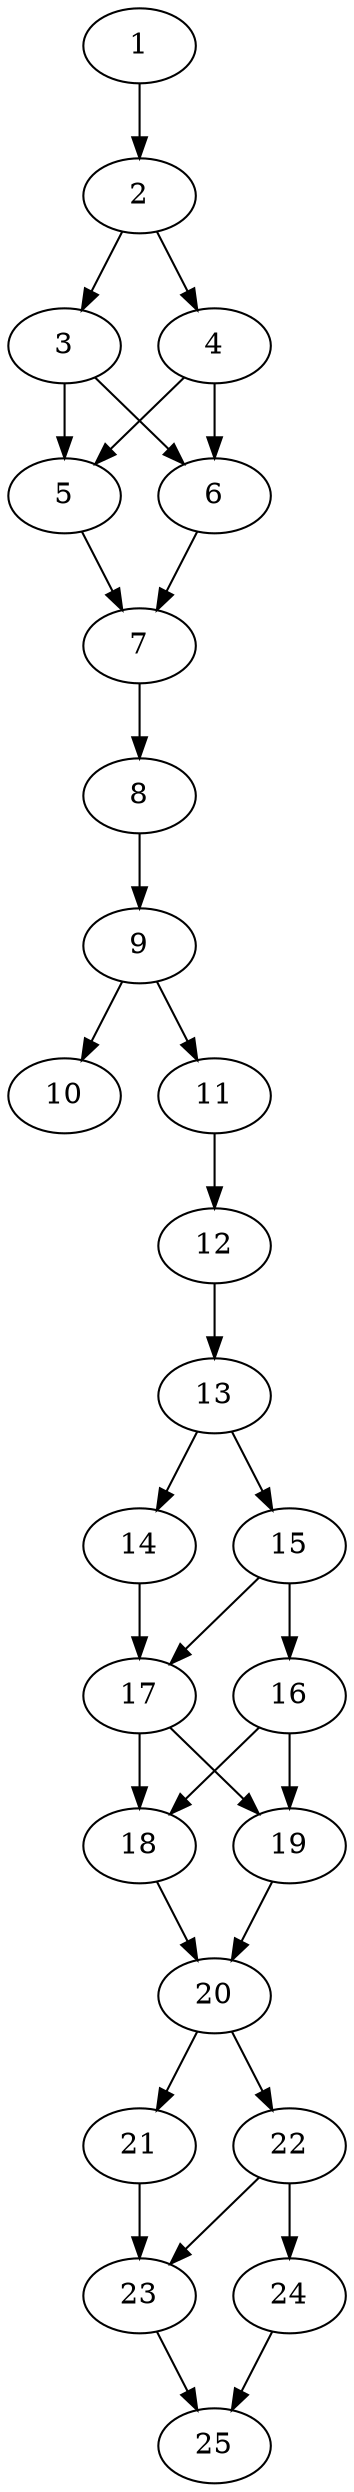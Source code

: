 // DAG automatically generated by daggen at Thu Oct  3 14:00:40 2019
// ./daggen --dot -n 25 --ccr 0.4 --fat 0.3 --regular 0.7 --density 0.9 --mindata 5242880 --maxdata 52428800 
digraph G {
  1 [size="85644800", alpha="0.02", expect_size="34257920"] 
  1 -> 2 [size ="34257920"]
  2 [size="39744000", alpha="0.17", expect_size="15897600"] 
  2 -> 3 [size ="15897600"]
  2 -> 4 [size ="15897600"]
  3 [size="108776960", alpha="0.04", expect_size="43510784"] 
  3 -> 5 [size ="43510784"]
  3 -> 6 [size ="43510784"]
  4 [size="128957440", alpha="0.19", expect_size="51582976"] 
  4 -> 5 [size ="51582976"]
  4 -> 6 [size ="51582976"]
  5 [size="70927360", alpha="0.07", expect_size="28370944"] 
  5 -> 7 [size ="28370944"]
  6 [size="128112640", alpha="0.20", expect_size="51245056"] 
  6 -> 7 [size ="51245056"]
  7 [size="19635200", alpha="0.03", expect_size="7854080"] 
  7 -> 8 [size ="7854080"]
  8 [size="13340160", alpha="0.10", expect_size="5336064"] 
  8 -> 9 [size ="5336064"]
  9 [size="95997440", alpha="0.01", expect_size="38398976"] 
  9 -> 10 [size ="38398976"]
  9 -> 11 [size ="38398976"]
  10 [size="106772480", alpha="0.19", expect_size="42708992"] 
  11 [size="25912320", alpha="0.10", expect_size="10364928"] 
  11 -> 12 [size ="10364928"]
  12 [size="35793920", alpha="0.20", expect_size="14317568"] 
  12 -> 13 [size ="14317568"]
  13 [size="15769600", alpha="0.12", expect_size="6307840"] 
  13 -> 14 [size ="6307840"]
  13 -> 15 [size ="6307840"]
  14 [size="41256960", alpha="0.12", expect_size="16502784"] 
  14 -> 17 [size ="16502784"]
  15 [size="34734080", alpha="0.09", expect_size="13893632"] 
  15 -> 16 [size ="13893632"]
  15 -> 17 [size ="13893632"]
  16 [size="74176000", alpha="0.02", expect_size="29670400"] 
  16 -> 18 [size ="29670400"]
  16 -> 19 [size ="29670400"]
  17 [size="72409600", alpha="0.03", expect_size="28963840"] 
  17 -> 18 [size ="28963840"]
  17 -> 19 [size ="28963840"]
  18 [size="90099200", alpha="0.07", expect_size="36039680"] 
  18 -> 20 [size ="36039680"]
  19 [size="31296000", alpha="0.08", expect_size="12518400"] 
  19 -> 20 [size ="12518400"]
  20 [size="35217920", alpha="0.00", expect_size="14087168"] 
  20 -> 21 [size ="14087168"]
  20 -> 22 [size ="14087168"]
  21 [size="27246080", alpha="0.05", expect_size="10898432"] 
  21 -> 23 [size ="10898432"]
  22 [size="86341120", alpha="0.14", expect_size="34536448"] 
  22 -> 23 [size ="34536448"]
  22 -> 24 [size ="34536448"]
  23 [size="84121600", alpha="0.19", expect_size="33648640"] 
  23 -> 25 [size ="33648640"]
  24 [size="38215680", alpha="0.04", expect_size="15286272"] 
  24 -> 25 [size ="15286272"]
  25 [size="108746240", alpha="0.19", expect_size="43498496"] 
}
